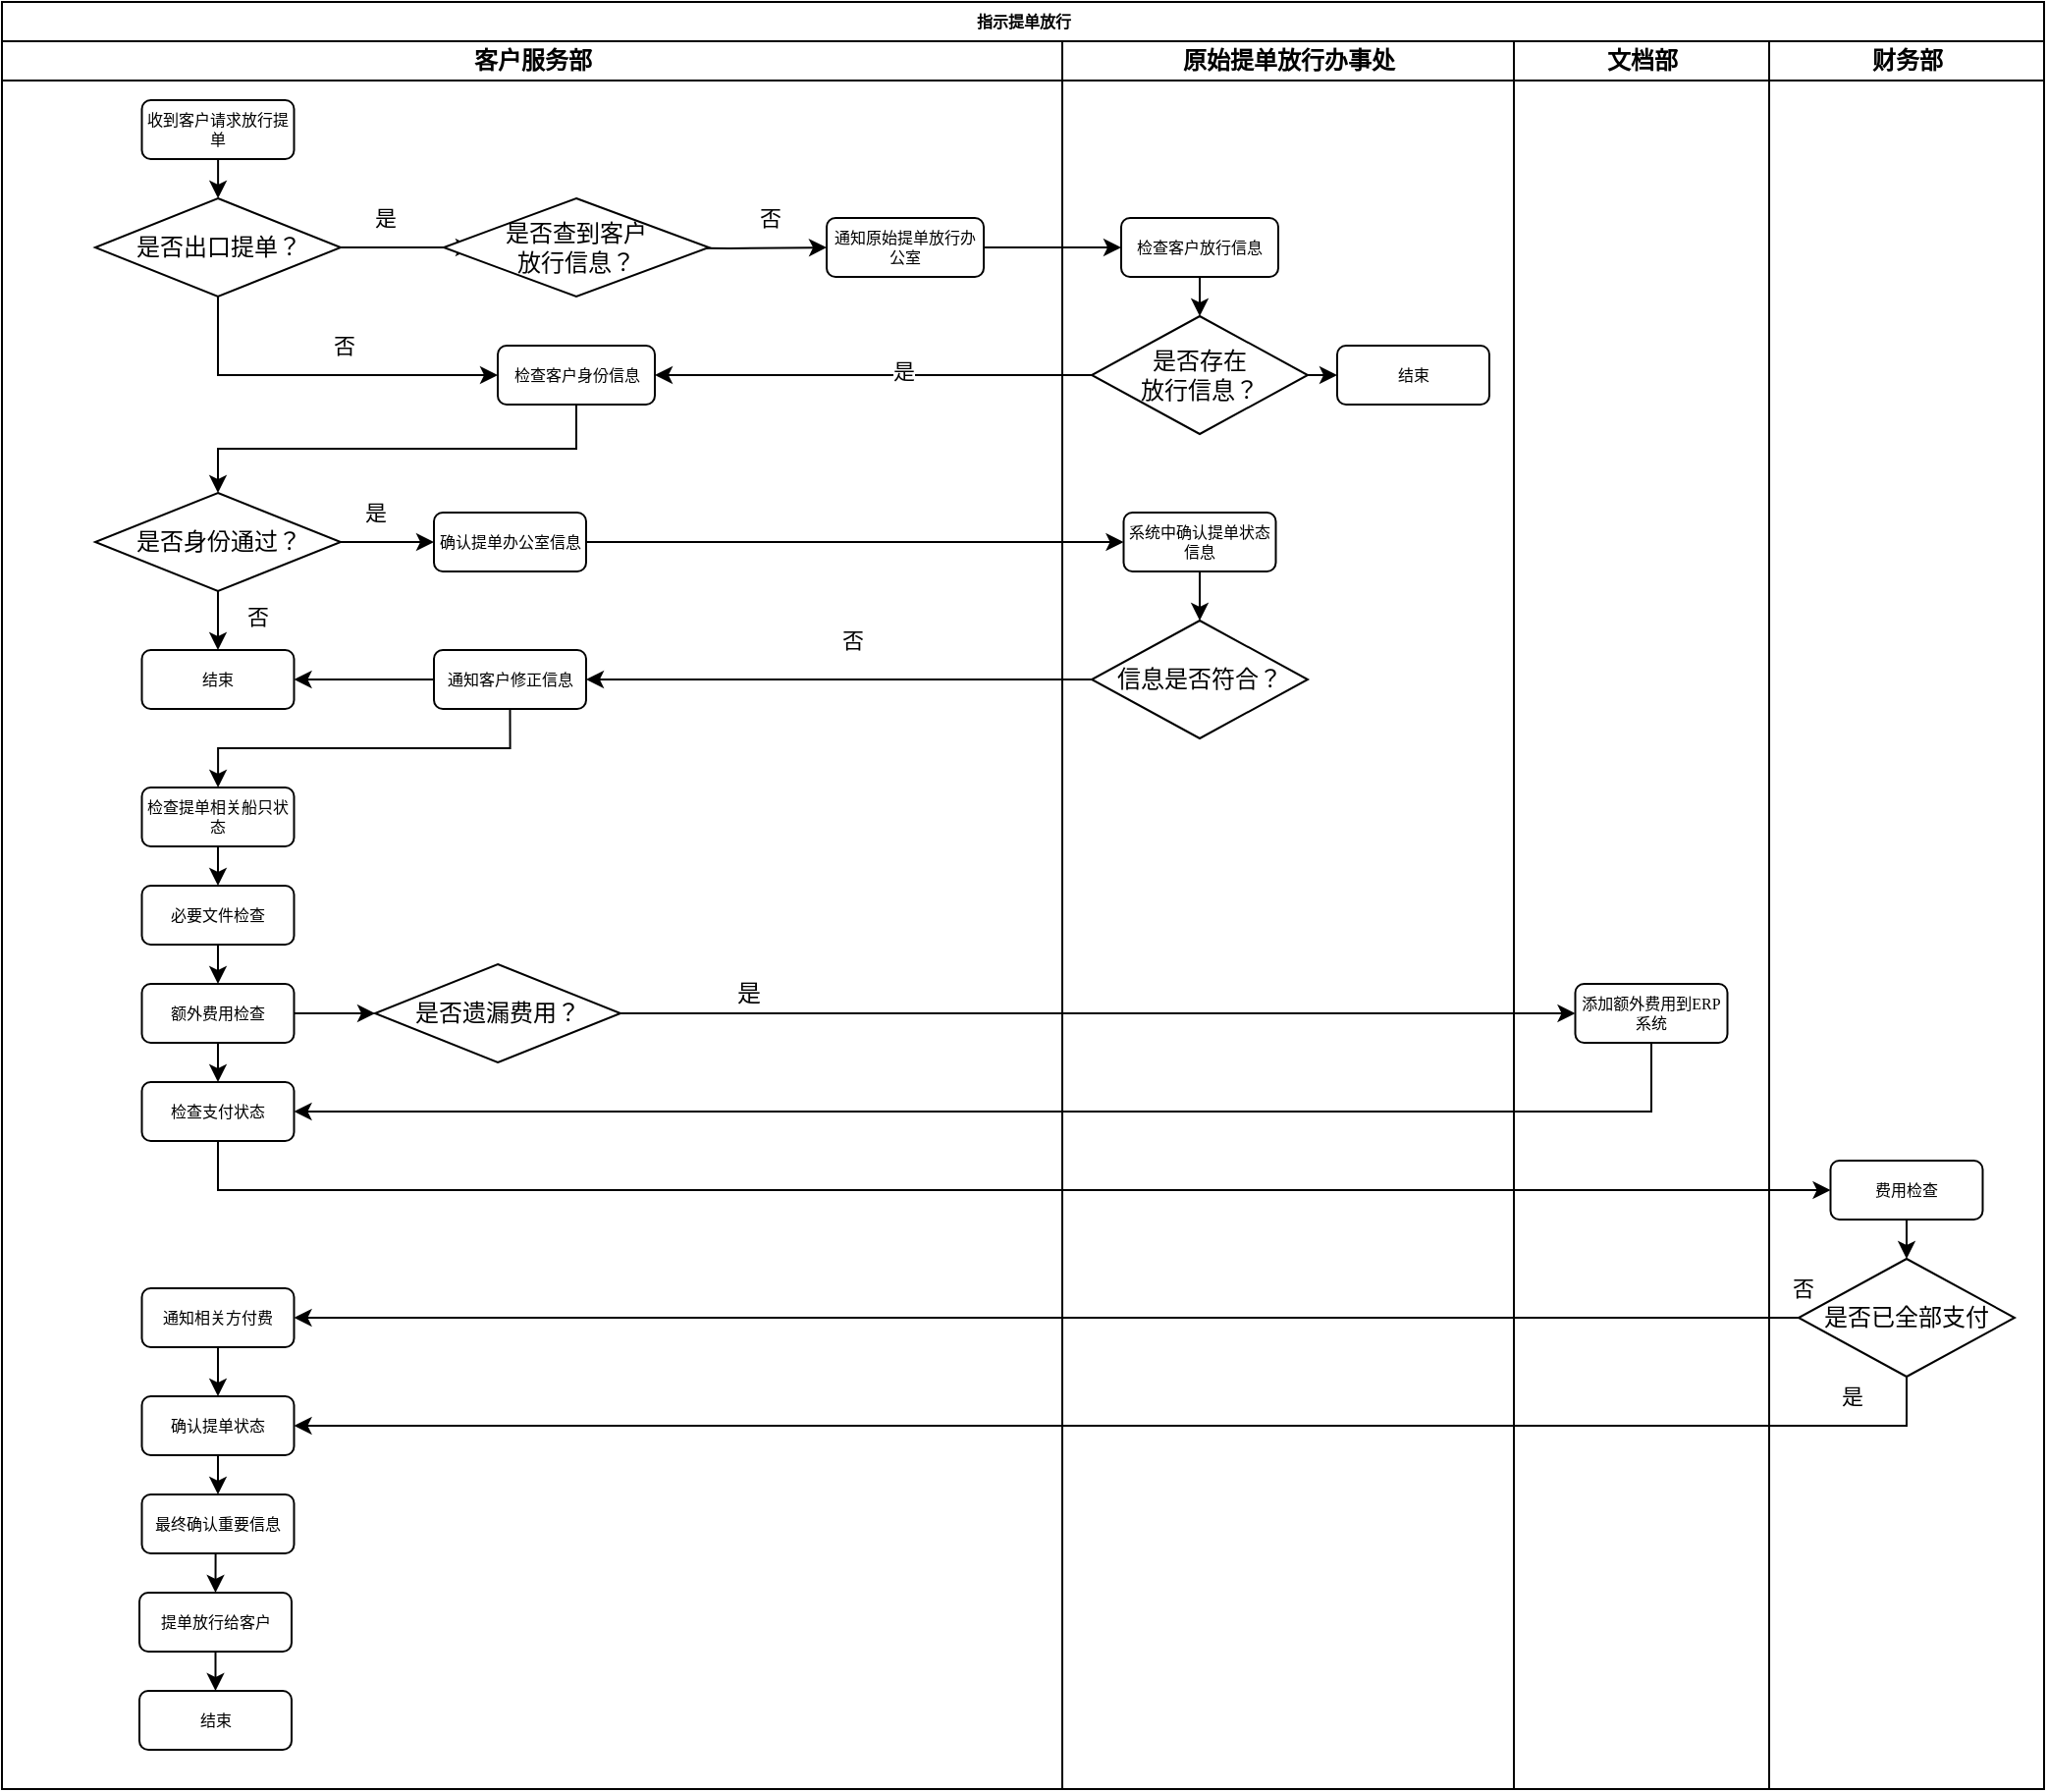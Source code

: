 <mxfile version="22.0.8" type="github">
  <diagram name="Page-1" id="74e2e168-ea6b-b213-b513-2b3c1d86103e">
    <mxGraphModel dx="2495" dy="630" grid="1" gridSize="10" guides="1" tooltips="1" connect="1" arrows="1" fold="1" page="1" pageScale="1" pageWidth="1100" pageHeight="850" background="none" math="0" shadow="0">
      <root>
        <mxCell id="0" />
        <mxCell id="1" parent="0" />
        <mxCell id="77e6c97f196da883-1" value="指示提单放行" style="swimlane;html=1;childLayout=stackLayout;startSize=20;rounded=0;shadow=0;labelBackgroundColor=none;strokeWidth=1;fontFamily=Verdana;fontSize=8;align=center;" parent="1" vertex="1">
          <mxGeometry x="-180" y="10" width="1040" height="910" as="geometry" />
        </mxCell>
        <mxCell id="77e6c97f196da883-2" value="客户服务部" style="swimlane;html=1;startSize=20;" parent="77e6c97f196da883-1" vertex="1">
          <mxGeometry y="20" width="540" height="890" as="geometry" />
        </mxCell>
        <mxCell id="Vu7juHFu6cdDpXe8fgxq-2" style="edgeStyle=orthogonalEdgeStyle;rounded=0;orthogonalLoop=1;jettySize=auto;html=1;entryX=0.5;entryY=0;entryDx=0;entryDy=0;" parent="77e6c97f196da883-2" source="77e6c97f196da883-8" target="Vu7juHFu6cdDpXe8fgxq-1" edge="1">
          <mxGeometry relative="1" as="geometry" />
        </mxCell>
        <mxCell id="77e6c97f196da883-8" value="收到客户请求放行提单" style="rounded=1;whiteSpace=wrap;html=1;shadow=0;labelBackgroundColor=none;strokeWidth=1;fontFamily=Verdana;fontSize=8;align=center;" parent="77e6c97f196da883-2" vertex="1">
          <mxGeometry x="71.25" y="30" width="77.5" height="30" as="geometry" />
        </mxCell>
        <mxCell id="sUa2zVXnes4bFnO8eUhi-2" style="edgeStyle=orthogonalEdgeStyle;rounded=0;orthogonalLoop=1;jettySize=auto;html=1;exitX=1;exitY=0.5;exitDx=0;exitDy=0;entryX=0;entryY=0.5;entryDx=0;entryDy=0;" edge="1" parent="77e6c97f196da883-2" source="Vu7juHFu6cdDpXe8fgxq-1">
          <mxGeometry relative="1" as="geometry">
            <mxPoint x="240" y="105" as="targetPoint" />
          </mxGeometry>
        </mxCell>
        <mxCell id="sUa2zVXnes4bFnO8eUhi-3" value="是" style="edgeLabel;html=1;align=center;verticalAlign=middle;resizable=0;points=[];" vertex="1" connectable="0" parent="sUa2zVXnes4bFnO8eUhi-2">
          <mxGeometry x="-0.353" y="4" relative="1" as="geometry">
            <mxPoint y="-11" as="offset" />
          </mxGeometry>
        </mxCell>
        <mxCell id="sUa2zVXnes4bFnO8eUhi-5" style="edgeStyle=orthogonalEdgeStyle;rounded=0;orthogonalLoop=1;jettySize=auto;html=1;exitX=0.5;exitY=1;exitDx=0;exitDy=0;entryX=0;entryY=0.5;entryDx=0;entryDy=0;" edge="1" parent="77e6c97f196da883-2" source="Vu7juHFu6cdDpXe8fgxq-1" target="sUa2zVXnes4bFnO8eUhi-4">
          <mxGeometry relative="1" as="geometry" />
        </mxCell>
        <mxCell id="sUa2zVXnes4bFnO8eUhi-6" value="否" style="edgeLabel;html=1;align=center;verticalAlign=middle;resizable=0;points=[];" vertex="1" connectable="0" parent="sUa2zVXnes4bFnO8eUhi-5">
          <mxGeometry x="-0.329" y="3" relative="1" as="geometry">
            <mxPoint x="43" y="-12" as="offset" />
          </mxGeometry>
        </mxCell>
        <mxCell id="Vu7juHFu6cdDpXe8fgxq-1" value="是否出口提单？" style="rhombus;whiteSpace=wrap;html=1;" parent="77e6c97f196da883-2" vertex="1">
          <mxGeometry x="47.5" y="80" width="125" height="50" as="geometry" />
        </mxCell>
        <mxCell id="sUa2zVXnes4bFnO8eUhi-10" style="edgeStyle=orthogonalEdgeStyle;rounded=0;orthogonalLoop=1;jettySize=auto;html=1;exitX=1;exitY=0.5;exitDx=0;exitDy=0;entryX=0;entryY=0.5;entryDx=0;entryDy=0;" edge="1" parent="77e6c97f196da883-2" target="sUa2zVXnes4bFnO8eUhi-9">
          <mxGeometry relative="1" as="geometry">
            <mxPoint x="320" y="105" as="sourcePoint" />
          </mxGeometry>
        </mxCell>
        <mxCell id="sUa2zVXnes4bFnO8eUhi-14" value="否" style="edgeLabel;html=1;align=center;verticalAlign=middle;resizable=0;points=[];" vertex="1" connectable="0" parent="sUa2zVXnes4bFnO8eUhi-10">
          <mxGeometry x="0.511" y="-1" relative="1" as="geometry">
            <mxPoint x="-5" y="-16" as="offset" />
          </mxGeometry>
        </mxCell>
        <mxCell id="sUa2zVXnes4bFnO8eUhi-26" style="edgeStyle=orthogonalEdgeStyle;rounded=0;orthogonalLoop=1;jettySize=auto;html=1;exitX=0.5;exitY=1;exitDx=0;exitDy=0;entryX=0.5;entryY=0;entryDx=0;entryDy=0;" edge="1" parent="77e6c97f196da883-2" source="sUa2zVXnes4bFnO8eUhi-4" target="sUa2zVXnes4bFnO8eUhi-25">
          <mxGeometry relative="1" as="geometry" />
        </mxCell>
        <mxCell id="sUa2zVXnes4bFnO8eUhi-4" value="检查客户身份信息" style="rounded=1;whiteSpace=wrap;html=1;shadow=0;labelBackgroundColor=none;strokeWidth=1;fontFamily=Verdana;fontSize=8;align=center;" vertex="1" parent="77e6c97f196da883-2">
          <mxGeometry x="252.5" y="155" width="80" height="30" as="geometry" />
        </mxCell>
        <mxCell id="sUa2zVXnes4bFnO8eUhi-9" value="通知原始提单放行办公室" style="rounded=1;whiteSpace=wrap;html=1;shadow=0;labelBackgroundColor=none;strokeWidth=1;fontFamily=Verdana;fontSize=8;align=center;" vertex="1" parent="77e6c97f196da883-2">
          <mxGeometry x="420" y="90" width="80" height="30" as="geometry" />
        </mxCell>
        <mxCell id="sUa2zVXnes4bFnO8eUhi-13" value="是否查到客户&lt;br&gt;放行信息？" style="rhombus;whiteSpace=wrap;html=1;" vertex="1" parent="77e6c97f196da883-2">
          <mxGeometry x="225" y="80" width="135" height="50" as="geometry" />
        </mxCell>
        <mxCell id="sUa2zVXnes4bFnO8eUhi-28" style="edgeStyle=orthogonalEdgeStyle;rounded=0;orthogonalLoop=1;jettySize=auto;html=1;exitX=0.5;exitY=1;exitDx=0;exitDy=0;entryX=0.5;entryY=0;entryDx=0;entryDy=0;" edge="1" parent="77e6c97f196da883-2" source="sUa2zVXnes4bFnO8eUhi-25" target="sUa2zVXnes4bFnO8eUhi-27">
          <mxGeometry relative="1" as="geometry" />
        </mxCell>
        <mxCell id="sUa2zVXnes4bFnO8eUhi-29" value="否" style="edgeLabel;html=1;align=center;verticalAlign=middle;resizable=0;points=[];" vertex="1" connectable="0" parent="sUa2zVXnes4bFnO8eUhi-28">
          <mxGeometry x="-0.133" y="4" relative="1" as="geometry">
            <mxPoint x="16" as="offset" />
          </mxGeometry>
        </mxCell>
        <mxCell id="sUa2zVXnes4bFnO8eUhi-31" style="edgeStyle=orthogonalEdgeStyle;rounded=0;orthogonalLoop=1;jettySize=auto;html=1;exitX=1;exitY=0.5;exitDx=0;exitDy=0;" edge="1" parent="77e6c97f196da883-2" source="sUa2zVXnes4bFnO8eUhi-25" target="sUa2zVXnes4bFnO8eUhi-30">
          <mxGeometry relative="1" as="geometry" />
        </mxCell>
        <mxCell id="sUa2zVXnes4bFnO8eUhi-32" value="是" style="edgeLabel;html=1;align=center;verticalAlign=middle;resizable=0;points=[];" vertex="1" connectable="0" parent="sUa2zVXnes4bFnO8eUhi-31">
          <mxGeometry x="-0.27" y="3" relative="1" as="geometry">
            <mxPoint y="-12" as="offset" />
          </mxGeometry>
        </mxCell>
        <mxCell id="sUa2zVXnes4bFnO8eUhi-25" value="是否身份通过？" style="rhombus;whiteSpace=wrap;html=1;" vertex="1" parent="77e6c97f196da883-2">
          <mxGeometry x="47.5" y="230" width="125" height="50" as="geometry" />
        </mxCell>
        <mxCell id="sUa2zVXnes4bFnO8eUhi-27" value="结束" style="rounded=1;whiteSpace=wrap;html=1;shadow=0;labelBackgroundColor=none;strokeWidth=1;fontFamily=Verdana;fontSize=8;align=center;" vertex="1" parent="77e6c97f196da883-2">
          <mxGeometry x="71.25" y="310" width="77.5" height="30" as="geometry" />
        </mxCell>
        <mxCell id="sUa2zVXnes4bFnO8eUhi-30" value="确认提单办公室信息" style="rounded=1;whiteSpace=wrap;html=1;shadow=0;labelBackgroundColor=none;strokeWidth=1;fontFamily=Verdana;fontSize=8;align=center;" vertex="1" parent="77e6c97f196da883-2">
          <mxGeometry x="220" y="240" width="77.5" height="30" as="geometry" />
        </mxCell>
        <mxCell id="sUa2zVXnes4bFnO8eUhi-46" style="edgeStyle=orthogonalEdgeStyle;rounded=0;orthogonalLoop=1;jettySize=auto;html=1;exitX=0;exitY=0.5;exitDx=0;exitDy=0;entryX=1;entryY=0.5;entryDx=0;entryDy=0;" edge="1" parent="77e6c97f196da883-2" source="sUa2zVXnes4bFnO8eUhi-43" target="sUa2zVXnes4bFnO8eUhi-27">
          <mxGeometry relative="1" as="geometry" />
        </mxCell>
        <mxCell id="sUa2zVXnes4bFnO8eUhi-48" style="edgeStyle=orthogonalEdgeStyle;rounded=0;orthogonalLoop=1;jettySize=auto;html=1;exitX=0.5;exitY=1;exitDx=0;exitDy=0;" edge="1" parent="77e6c97f196da883-2" source="sUa2zVXnes4bFnO8eUhi-43" target="sUa2zVXnes4bFnO8eUhi-47">
          <mxGeometry relative="1" as="geometry" />
        </mxCell>
        <mxCell id="sUa2zVXnes4bFnO8eUhi-43" value="通知客户修正信息" style="rounded=1;whiteSpace=wrap;html=1;shadow=0;labelBackgroundColor=none;strokeWidth=1;fontFamily=Verdana;fontSize=8;align=center;" vertex="1" parent="77e6c97f196da883-2">
          <mxGeometry x="220" y="310" width="77.5" height="30" as="geometry" />
        </mxCell>
        <mxCell id="sUa2zVXnes4bFnO8eUhi-116" style="edgeStyle=orthogonalEdgeStyle;rounded=0;orthogonalLoop=1;jettySize=auto;html=1;exitX=0.5;exitY=1;exitDx=0;exitDy=0;" edge="1" parent="77e6c97f196da883-2" source="sUa2zVXnes4bFnO8eUhi-47" target="sUa2zVXnes4bFnO8eUhi-49">
          <mxGeometry relative="1" as="geometry" />
        </mxCell>
        <mxCell id="sUa2zVXnes4bFnO8eUhi-47" value="检查提单相关船只状态" style="rounded=1;whiteSpace=wrap;html=1;shadow=0;labelBackgroundColor=none;strokeWidth=1;fontFamily=Verdana;fontSize=8;align=center;" vertex="1" parent="77e6c97f196da883-2">
          <mxGeometry x="71.25" y="380" width="77.5" height="30" as="geometry" />
        </mxCell>
        <mxCell id="sUa2zVXnes4bFnO8eUhi-117" style="edgeStyle=orthogonalEdgeStyle;rounded=0;orthogonalLoop=1;jettySize=auto;html=1;exitX=0.5;exitY=1;exitDx=0;exitDy=0;entryX=0.5;entryY=0;entryDx=0;entryDy=0;" edge="1" parent="77e6c97f196da883-2" source="sUa2zVXnes4bFnO8eUhi-49" target="sUa2zVXnes4bFnO8eUhi-115">
          <mxGeometry relative="1" as="geometry" />
        </mxCell>
        <mxCell id="sUa2zVXnes4bFnO8eUhi-49" value="必要文件检查" style="rounded=1;whiteSpace=wrap;html=1;shadow=0;labelBackgroundColor=none;strokeWidth=1;fontFamily=Verdana;fontSize=8;align=center;" vertex="1" parent="77e6c97f196da883-2">
          <mxGeometry x="71.25" y="430" width="77.5" height="30" as="geometry" />
        </mxCell>
        <mxCell id="sUa2zVXnes4bFnO8eUhi-119" style="edgeStyle=orthogonalEdgeStyle;rounded=0;orthogonalLoop=1;jettySize=auto;html=1;exitX=1;exitY=0.5;exitDx=0;exitDy=0;entryX=0;entryY=0.5;entryDx=0;entryDy=0;" edge="1" parent="77e6c97f196da883-2" source="sUa2zVXnes4bFnO8eUhi-115" target="sUa2zVXnes4bFnO8eUhi-118">
          <mxGeometry relative="1" as="geometry" />
        </mxCell>
        <mxCell id="sUa2zVXnes4bFnO8eUhi-124" style="edgeStyle=orthogonalEdgeStyle;rounded=0;orthogonalLoop=1;jettySize=auto;html=1;exitX=0.5;exitY=1;exitDx=0;exitDy=0;entryX=0.5;entryY=0;entryDx=0;entryDy=0;" edge="1" parent="77e6c97f196da883-2" source="sUa2zVXnes4bFnO8eUhi-115" target="sUa2zVXnes4bFnO8eUhi-123">
          <mxGeometry relative="1" as="geometry" />
        </mxCell>
        <mxCell id="sUa2zVXnes4bFnO8eUhi-115" value="额外费用检查" style="rounded=1;whiteSpace=wrap;html=1;shadow=0;labelBackgroundColor=none;strokeWidth=1;fontFamily=Verdana;fontSize=8;align=center;" vertex="1" parent="77e6c97f196da883-2">
          <mxGeometry x="71.25" y="480" width="77.5" height="30" as="geometry" />
        </mxCell>
        <mxCell id="sUa2zVXnes4bFnO8eUhi-118" value="是否遗漏费用？" style="rhombus;whiteSpace=wrap;html=1;" vertex="1" parent="77e6c97f196da883-2">
          <mxGeometry x="190" y="470" width="125" height="50" as="geometry" />
        </mxCell>
        <mxCell id="sUa2zVXnes4bFnO8eUhi-122" value="是" style="text;html=1;align=center;verticalAlign=middle;resizable=0;points=[];autosize=1;strokeColor=none;fillColor=none;" vertex="1" parent="77e6c97f196da883-2">
          <mxGeometry x="360" y="470" width="40" height="30" as="geometry" />
        </mxCell>
        <mxCell id="sUa2zVXnes4bFnO8eUhi-123" value="检查支付状态" style="rounded=1;whiteSpace=wrap;html=1;shadow=0;labelBackgroundColor=none;strokeWidth=1;fontFamily=Verdana;fontSize=8;align=center;" vertex="1" parent="77e6c97f196da883-2">
          <mxGeometry x="71.25" y="530" width="77.5" height="30" as="geometry" />
        </mxCell>
        <mxCell id="sUa2zVXnes4bFnO8eUhi-201" style="edgeStyle=orthogonalEdgeStyle;rounded=0;orthogonalLoop=1;jettySize=auto;html=1;exitX=0.5;exitY=1;exitDx=0;exitDy=0;entryX=0.5;entryY=0;entryDx=0;entryDy=0;" edge="1" parent="77e6c97f196da883-2" source="sUa2zVXnes4bFnO8eUhi-133" target="sUa2zVXnes4bFnO8eUhi-198">
          <mxGeometry relative="1" as="geometry" />
        </mxCell>
        <mxCell id="sUa2zVXnes4bFnO8eUhi-133" value="通知相关方付费" style="rounded=1;whiteSpace=wrap;html=1;shadow=0;labelBackgroundColor=none;strokeWidth=1;fontFamily=Verdana;fontSize=8;align=center;" vertex="1" parent="77e6c97f196da883-2">
          <mxGeometry x="71.25" y="635" width="77.5" height="30" as="geometry" />
        </mxCell>
        <mxCell id="sUa2zVXnes4bFnO8eUhi-241" style="edgeStyle=orthogonalEdgeStyle;rounded=0;orthogonalLoop=1;jettySize=auto;html=1;exitX=0.5;exitY=1;exitDx=0;exitDy=0;entryX=0.5;entryY=0;entryDx=0;entryDy=0;" edge="1" parent="77e6c97f196da883-2" source="sUa2zVXnes4bFnO8eUhi-198" target="sUa2zVXnes4bFnO8eUhi-202">
          <mxGeometry relative="1" as="geometry" />
        </mxCell>
        <mxCell id="sUa2zVXnes4bFnO8eUhi-198" value="确认提单状态" style="rounded=1;whiteSpace=wrap;html=1;shadow=0;labelBackgroundColor=none;strokeWidth=1;fontFamily=Verdana;fontSize=8;align=center;" vertex="1" parent="77e6c97f196da883-2">
          <mxGeometry x="71.25" y="690" width="77.5" height="30" as="geometry" />
        </mxCell>
        <mxCell id="sUa2zVXnes4bFnO8eUhi-243" style="edgeStyle=orthogonalEdgeStyle;rounded=0;orthogonalLoop=1;jettySize=auto;html=1;exitX=0.5;exitY=1;exitDx=0;exitDy=0;entryX=0.5;entryY=0;entryDx=0;entryDy=0;" edge="1" parent="77e6c97f196da883-2" source="sUa2zVXnes4bFnO8eUhi-202" target="sUa2zVXnes4bFnO8eUhi-242">
          <mxGeometry relative="1" as="geometry" />
        </mxCell>
        <mxCell id="sUa2zVXnes4bFnO8eUhi-202" value="最终确认重要信息" style="rounded=1;whiteSpace=wrap;html=1;shadow=0;labelBackgroundColor=none;strokeWidth=1;fontFamily=Verdana;fontSize=8;align=center;" vertex="1" parent="77e6c97f196da883-2">
          <mxGeometry x="71.25" y="740" width="77.5" height="30" as="geometry" />
        </mxCell>
        <mxCell id="sUa2zVXnes4bFnO8eUhi-315" style="edgeStyle=orthogonalEdgeStyle;rounded=0;orthogonalLoop=1;jettySize=auto;html=1;exitX=0.5;exitY=1;exitDx=0;exitDy=0;entryX=0.5;entryY=0;entryDx=0;entryDy=0;" edge="1" parent="77e6c97f196da883-2" source="sUa2zVXnes4bFnO8eUhi-242" target="sUa2zVXnes4bFnO8eUhi-314">
          <mxGeometry relative="1" as="geometry" />
        </mxCell>
        <mxCell id="sUa2zVXnes4bFnO8eUhi-242" value="提单放行给客户" style="rounded=1;whiteSpace=wrap;html=1;shadow=0;labelBackgroundColor=none;strokeWidth=1;fontFamily=Verdana;fontSize=8;align=center;" vertex="1" parent="77e6c97f196da883-2">
          <mxGeometry x="70" y="790" width="77.5" height="30" as="geometry" />
        </mxCell>
        <mxCell id="sUa2zVXnes4bFnO8eUhi-314" value="结束" style="rounded=1;whiteSpace=wrap;html=1;shadow=0;labelBackgroundColor=none;strokeWidth=1;fontFamily=Verdana;fontSize=8;align=center;" vertex="1" parent="77e6c97f196da883-2">
          <mxGeometry x="70" y="840" width="77.5" height="30" as="geometry" />
        </mxCell>
        <mxCell id="sUa2zVXnes4bFnO8eUhi-12" style="edgeStyle=orthogonalEdgeStyle;rounded=0;orthogonalLoop=1;jettySize=auto;html=1;exitX=1;exitY=0.5;exitDx=0;exitDy=0;entryX=0;entryY=0.5;entryDx=0;entryDy=0;" edge="1" parent="77e6c97f196da883-1" source="sUa2zVXnes4bFnO8eUhi-9" target="sUa2zVXnes4bFnO8eUhi-11">
          <mxGeometry relative="1" as="geometry" />
        </mxCell>
        <mxCell id="sUa2zVXnes4bFnO8eUhi-23" style="edgeStyle=orthogonalEdgeStyle;rounded=0;orthogonalLoop=1;jettySize=auto;html=1;exitX=0;exitY=0.5;exitDx=0;exitDy=0;" edge="1" parent="77e6c97f196da883-1" source="sUa2zVXnes4bFnO8eUhi-19" target="sUa2zVXnes4bFnO8eUhi-4">
          <mxGeometry relative="1" as="geometry" />
        </mxCell>
        <mxCell id="sUa2zVXnes4bFnO8eUhi-24" value="是" style="edgeLabel;html=1;align=center;verticalAlign=middle;resizable=0;points=[];" vertex="1" connectable="0" parent="sUa2zVXnes4bFnO8eUhi-23">
          <mxGeometry x="-0.133" y="-2" relative="1" as="geometry">
            <mxPoint as="offset" />
          </mxGeometry>
        </mxCell>
        <mxCell id="sUa2zVXnes4bFnO8eUhi-34" style="edgeStyle=orthogonalEdgeStyle;rounded=0;orthogonalLoop=1;jettySize=auto;html=1;exitX=1;exitY=0.5;exitDx=0;exitDy=0;entryX=0;entryY=0.5;entryDx=0;entryDy=0;" edge="1" parent="77e6c97f196da883-1" source="sUa2zVXnes4bFnO8eUhi-30" target="sUa2zVXnes4bFnO8eUhi-33">
          <mxGeometry relative="1" as="geometry" />
        </mxCell>
        <mxCell id="sUa2zVXnes4bFnO8eUhi-44" style="edgeStyle=orthogonalEdgeStyle;rounded=0;orthogonalLoop=1;jettySize=auto;html=1;exitX=0;exitY=0.5;exitDx=0;exitDy=0;" edge="1" parent="77e6c97f196da883-1" source="sUa2zVXnes4bFnO8eUhi-36" target="sUa2zVXnes4bFnO8eUhi-43">
          <mxGeometry relative="1" as="geometry" />
        </mxCell>
        <mxCell id="sUa2zVXnes4bFnO8eUhi-45" value="否" style="edgeLabel;html=1;align=center;verticalAlign=middle;resizable=0;points=[];" vertex="1" connectable="0" parent="sUa2zVXnes4bFnO8eUhi-44">
          <mxGeometry x="-0.051" y="2" relative="1" as="geometry">
            <mxPoint y="-22" as="offset" />
          </mxGeometry>
        </mxCell>
        <mxCell id="77e6c97f196da883-6" value="原始提单放行办事处" style="swimlane;html=1;startSize=20;" parent="77e6c97f196da883-1" vertex="1">
          <mxGeometry x="540" y="20" width="230" height="890" as="geometry" />
        </mxCell>
        <mxCell id="sUa2zVXnes4bFnO8eUhi-20" style="edgeStyle=orthogonalEdgeStyle;rounded=0;orthogonalLoop=1;jettySize=auto;html=1;exitX=0.5;exitY=1;exitDx=0;exitDy=0;entryX=0.5;entryY=0;entryDx=0;entryDy=0;" edge="1" parent="77e6c97f196da883-6" source="sUa2zVXnes4bFnO8eUhi-11" target="sUa2zVXnes4bFnO8eUhi-19">
          <mxGeometry relative="1" as="geometry" />
        </mxCell>
        <mxCell id="sUa2zVXnes4bFnO8eUhi-11" value="检查客户放行信息" style="rounded=1;whiteSpace=wrap;html=1;shadow=0;labelBackgroundColor=none;strokeWidth=1;fontFamily=Verdana;fontSize=8;align=center;" vertex="1" parent="77e6c97f196da883-6">
          <mxGeometry x="30" y="90" width="80" height="30" as="geometry" />
        </mxCell>
        <mxCell id="sUa2zVXnes4bFnO8eUhi-35" style="edgeStyle=orthogonalEdgeStyle;rounded=0;orthogonalLoop=1;jettySize=auto;html=1;exitX=1;exitY=0.5;exitDx=0;exitDy=0;entryX=0;entryY=0.5;entryDx=0;entryDy=0;" edge="1" parent="77e6c97f196da883-6" source="sUa2zVXnes4bFnO8eUhi-19" target="sUa2zVXnes4bFnO8eUhi-21">
          <mxGeometry relative="1" as="geometry" />
        </mxCell>
        <mxCell id="sUa2zVXnes4bFnO8eUhi-19" value="是否存在&lt;br&gt;放行信息？" style="rhombus;whiteSpace=wrap;html=1;" vertex="1" parent="77e6c97f196da883-6">
          <mxGeometry x="15" y="140" width="110" height="60" as="geometry" />
        </mxCell>
        <mxCell id="sUa2zVXnes4bFnO8eUhi-21" value="结束" style="rounded=1;whiteSpace=wrap;html=1;shadow=0;labelBackgroundColor=none;strokeWidth=1;fontFamily=Verdana;fontSize=8;align=center;" vertex="1" parent="77e6c97f196da883-6">
          <mxGeometry x="140" y="155" width="77.5" height="30" as="geometry" />
        </mxCell>
        <mxCell id="sUa2zVXnes4bFnO8eUhi-37" style="edgeStyle=orthogonalEdgeStyle;rounded=0;orthogonalLoop=1;jettySize=auto;html=1;exitX=0.5;exitY=1;exitDx=0;exitDy=0;entryX=0.5;entryY=0;entryDx=0;entryDy=0;" edge="1" parent="77e6c97f196da883-6" source="sUa2zVXnes4bFnO8eUhi-33" target="sUa2zVXnes4bFnO8eUhi-36">
          <mxGeometry relative="1" as="geometry" />
        </mxCell>
        <mxCell id="sUa2zVXnes4bFnO8eUhi-33" value="系统中确认提单状态信息" style="rounded=1;whiteSpace=wrap;html=1;shadow=0;labelBackgroundColor=none;strokeWidth=1;fontFamily=Verdana;fontSize=8;align=center;" vertex="1" parent="77e6c97f196da883-6">
          <mxGeometry x="31.25" y="240" width="77.5" height="30" as="geometry" />
        </mxCell>
        <mxCell id="sUa2zVXnes4bFnO8eUhi-36" value="信息是否符合？" style="rhombus;whiteSpace=wrap;html=1;" vertex="1" parent="77e6c97f196da883-6">
          <mxGeometry x="15" y="295" width="110" height="60" as="geometry" />
        </mxCell>
        <mxCell id="sUa2zVXnes4bFnO8eUhi-105" value="文档部" style="swimlane;html=1;startSize=20;" vertex="1" parent="77e6c97f196da883-1">
          <mxGeometry x="770" y="20" width="130" height="890" as="geometry" />
        </mxCell>
        <mxCell id="sUa2zVXnes4bFnO8eUhi-120" value="添加额外费用到ERP系统" style="rounded=1;whiteSpace=wrap;html=1;shadow=0;labelBackgroundColor=none;strokeWidth=1;fontFamily=Verdana;fontSize=8;align=center;" vertex="1" parent="sUa2zVXnes4bFnO8eUhi-105">
          <mxGeometry x="31.25" y="480" width="77.5" height="30" as="geometry" />
        </mxCell>
        <mxCell id="sUa2zVXnes4bFnO8eUhi-121" style="edgeStyle=orthogonalEdgeStyle;rounded=0;orthogonalLoop=1;jettySize=auto;html=1;exitX=1;exitY=0.5;exitDx=0;exitDy=0;entryX=0;entryY=0.5;entryDx=0;entryDy=0;" edge="1" parent="77e6c97f196da883-1" source="sUa2zVXnes4bFnO8eUhi-118" target="sUa2zVXnes4bFnO8eUhi-120">
          <mxGeometry relative="1" as="geometry" />
        </mxCell>
        <mxCell id="sUa2zVXnes4bFnO8eUhi-125" value="财务部" style="swimlane;html=1;startSize=20;" vertex="1" parent="77e6c97f196da883-1">
          <mxGeometry x="900" y="20" width="140" height="890" as="geometry" />
        </mxCell>
        <mxCell id="sUa2zVXnes4bFnO8eUhi-132" style="edgeStyle=orthogonalEdgeStyle;rounded=0;orthogonalLoop=1;jettySize=auto;html=1;exitX=0.5;exitY=1;exitDx=0;exitDy=0;entryX=0.5;entryY=0;entryDx=0;entryDy=0;" edge="1" parent="sUa2zVXnes4bFnO8eUhi-125" source="sUa2zVXnes4bFnO8eUhi-126" target="sUa2zVXnes4bFnO8eUhi-131">
          <mxGeometry relative="1" as="geometry" />
        </mxCell>
        <mxCell id="sUa2zVXnes4bFnO8eUhi-126" value="费用检查" style="rounded=1;whiteSpace=wrap;html=1;shadow=0;labelBackgroundColor=none;strokeWidth=1;fontFamily=Verdana;fontSize=8;align=center;" vertex="1" parent="sUa2zVXnes4bFnO8eUhi-125">
          <mxGeometry x="31.25" y="570" width="77.5" height="30" as="geometry" />
        </mxCell>
        <mxCell id="sUa2zVXnes4bFnO8eUhi-131" value="是否已全部支付" style="rhombus;whiteSpace=wrap;html=1;" vertex="1" parent="sUa2zVXnes4bFnO8eUhi-125">
          <mxGeometry x="15" y="620" width="110" height="60" as="geometry" />
        </mxCell>
        <mxCell id="sUa2zVXnes4bFnO8eUhi-127" style="edgeStyle=orthogonalEdgeStyle;rounded=0;orthogonalLoop=1;jettySize=auto;html=1;exitX=0.5;exitY=1;exitDx=0;exitDy=0;entryX=1;entryY=0.5;entryDx=0;entryDy=0;" edge="1" parent="77e6c97f196da883-1" source="sUa2zVXnes4bFnO8eUhi-120" target="sUa2zVXnes4bFnO8eUhi-123">
          <mxGeometry relative="1" as="geometry" />
        </mxCell>
        <mxCell id="sUa2zVXnes4bFnO8eUhi-129" style="edgeStyle=orthogonalEdgeStyle;rounded=0;orthogonalLoop=1;jettySize=auto;html=1;exitX=0.5;exitY=1;exitDx=0;exitDy=0;entryX=0;entryY=0.5;entryDx=0;entryDy=0;" edge="1" parent="77e6c97f196da883-1" source="sUa2zVXnes4bFnO8eUhi-123" target="sUa2zVXnes4bFnO8eUhi-126">
          <mxGeometry relative="1" as="geometry" />
        </mxCell>
        <mxCell id="sUa2zVXnes4bFnO8eUhi-134" style="edgeStyle=orthogonalEdgeStyle;rounded=0;orthogonalLoop=1;jettySize=auto;html=1;exitX=0;exitY=0.5;exitDx=0;exitDy=0;entryX=1;entryY=0.5;entryDx=0;entryDy=0;" edge="1" parent="77e6c97f196da883-1" source="sUa2zVXnes4bFnO8eUhi-131" target="sUa2zVXnes4bFnO8eUhi-133">
          <mxGeometry relative="1" as="geometry" />
        </mxCell>
        <mxCell id="sUa2zVXnes4bFnO8eUhi-135" value="否" style="edgeLabel;html=1;align=center;verticalAlign=middle;resizable=0;points=[];" vertex="1" connectable="0" parent="sUa2zVXnes4bFnO8eUhi-134">
          <mxGeometry x="-0.978" y="-3" relative="1" as="geometry">
            <mxPoint x="10" y="-12" as="offset" />
          </mxGeometry>
        </mxCell>
        <mxCell id="sUa2zVXnes4bFnO8eUhi-199" style="edgeStyle=orthogonalEdgeStyle;rounded=0;orthogonalLoop=1;jettySize=auto;html=1;exitX=0.5;exitY=1;exitDx=0;exitDy=0;entryX=1;entryY=0.5;entryDx=0;entryDy=0;" edge="1" parent="77e6c97f196da883-1" source="sUa2zVXnes4bFnO8eUhi-131" target="sUa2zVXnes4bFnO8eUhi-198">
          <mxGeometry relative="1" as="geometry" />
        </mxCell>
        <mxCell id="sUa2zVXnes4bFnO8eUhi-200" value="是" style="edgeLabel;html=1;align=center;verticalAlign=middle;resizable=0;points=[];" vertex="1" connectable="0" parent="sUa2zVXnes4bFnO8eUhi-199">
          <mxGeometry x="-0.871" y="-2" relative="1" as="geometry">
            <mxPoint x="1" y="-13" as="offset" />
          </mxGeometry>
        </mxCell>
      </root>
    </mxGraphModel>
  </diagram>
</mxfile>

